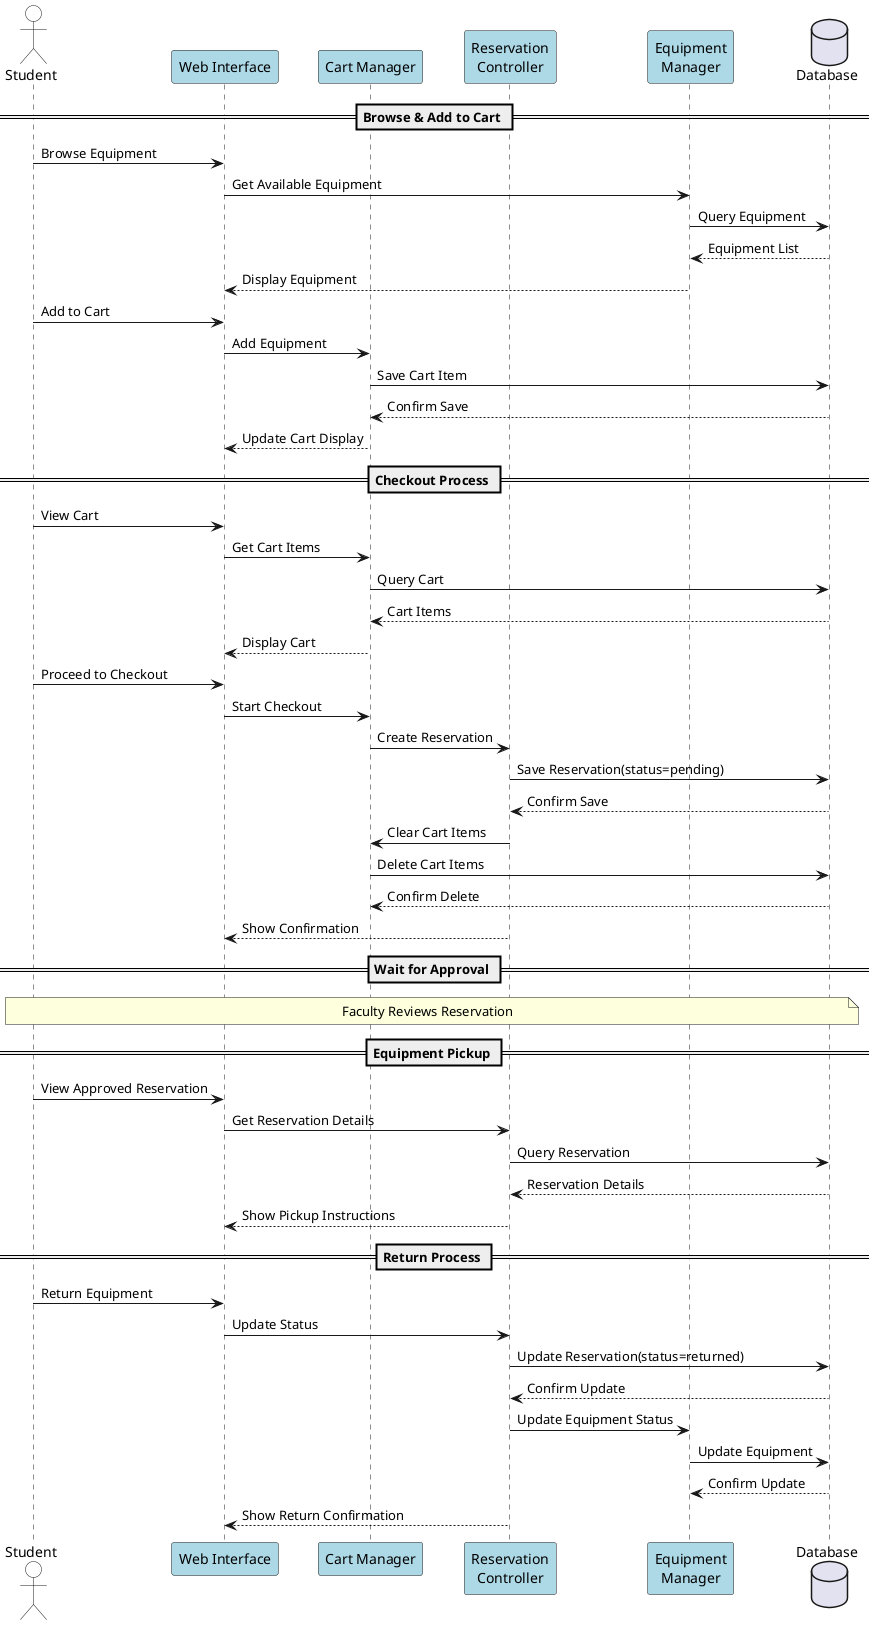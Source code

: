 @startuml Student Equipment Reservation Process

skinparam sequence {
    ParticipantBackgroundColor LightBlue
    ActorBackgroundColor White
    DatabaseBackgroundColor LightGray
}

actor Student
participant "Web Interface" as UI
participant "Cart Manager" as Cart
participant "Reservation\nController" as ResCtrl
participant "Equipment\nManager" as EqMgmt
database "Database" as DB

== Browse & Add to Cart ==
Student -> UI: Browse Equipment
UI -> EqMgmt: Get Available Equipment
EqMgmt -> DB: Query Equipment
DB --> EqMgmt: Equipment List
EqMgmt --> UI: Display Equipment
Student -> UI: Add to Cart
UI -> Cart: Add Equipment
Cart -> DB: Save Cart Item
DB --> Cart: Confirm Save
Cart --> UI: Update Cart Display

== Checkout Process ==
Student -> UI: View Cart
UI -> Cart: Get Cart Items
Cart -> DB: Query Cart
DB --> Cart: Cart Items
Cart --> UI: Display Cart

Student -> UI: Proceed to Checkout
UI -> Cart: Start Checkout
Cart -> ResCtrl: Create Reservation
ResCtrl -> DB: Save Reservation(status=pending)
DB --> ResCtrl: Confirm Save
ResCtrl -> Cart: Clear Cart Items
Cart -> DB: Delete Cart Items
DB --> Cart: Confirm Delete
ResCtrl --> UI: Show Confirmation

== Wait for Approval ==
note over Student, DB: Faculty Reviews Reservation

== Equipment Pickup ==
Student -> UI: View Approved Reservation
UI -> ResCtrl: Get Reservation Details
ResCtrl -> DB: Query Reservation
DB --> ResCtrl: Reservation Details
ResCtrl --> UI: Show Pickup Instructions

== Return Process ==
Student -> UI: Return Equipment
UI -> ResCtrl: Update Status
ResCtrl -> DB: Update Reservation(status=returned)
DB --> ResCtrl: Confirm Update
ResCtrl -> EqMgmt: Update Equipment Status
EqMgmt -> DB: Update Equipment
DB --> EqMgmt: Confirm Update
ResCtrl --> UI: Show Return Confirmation

@enduml
